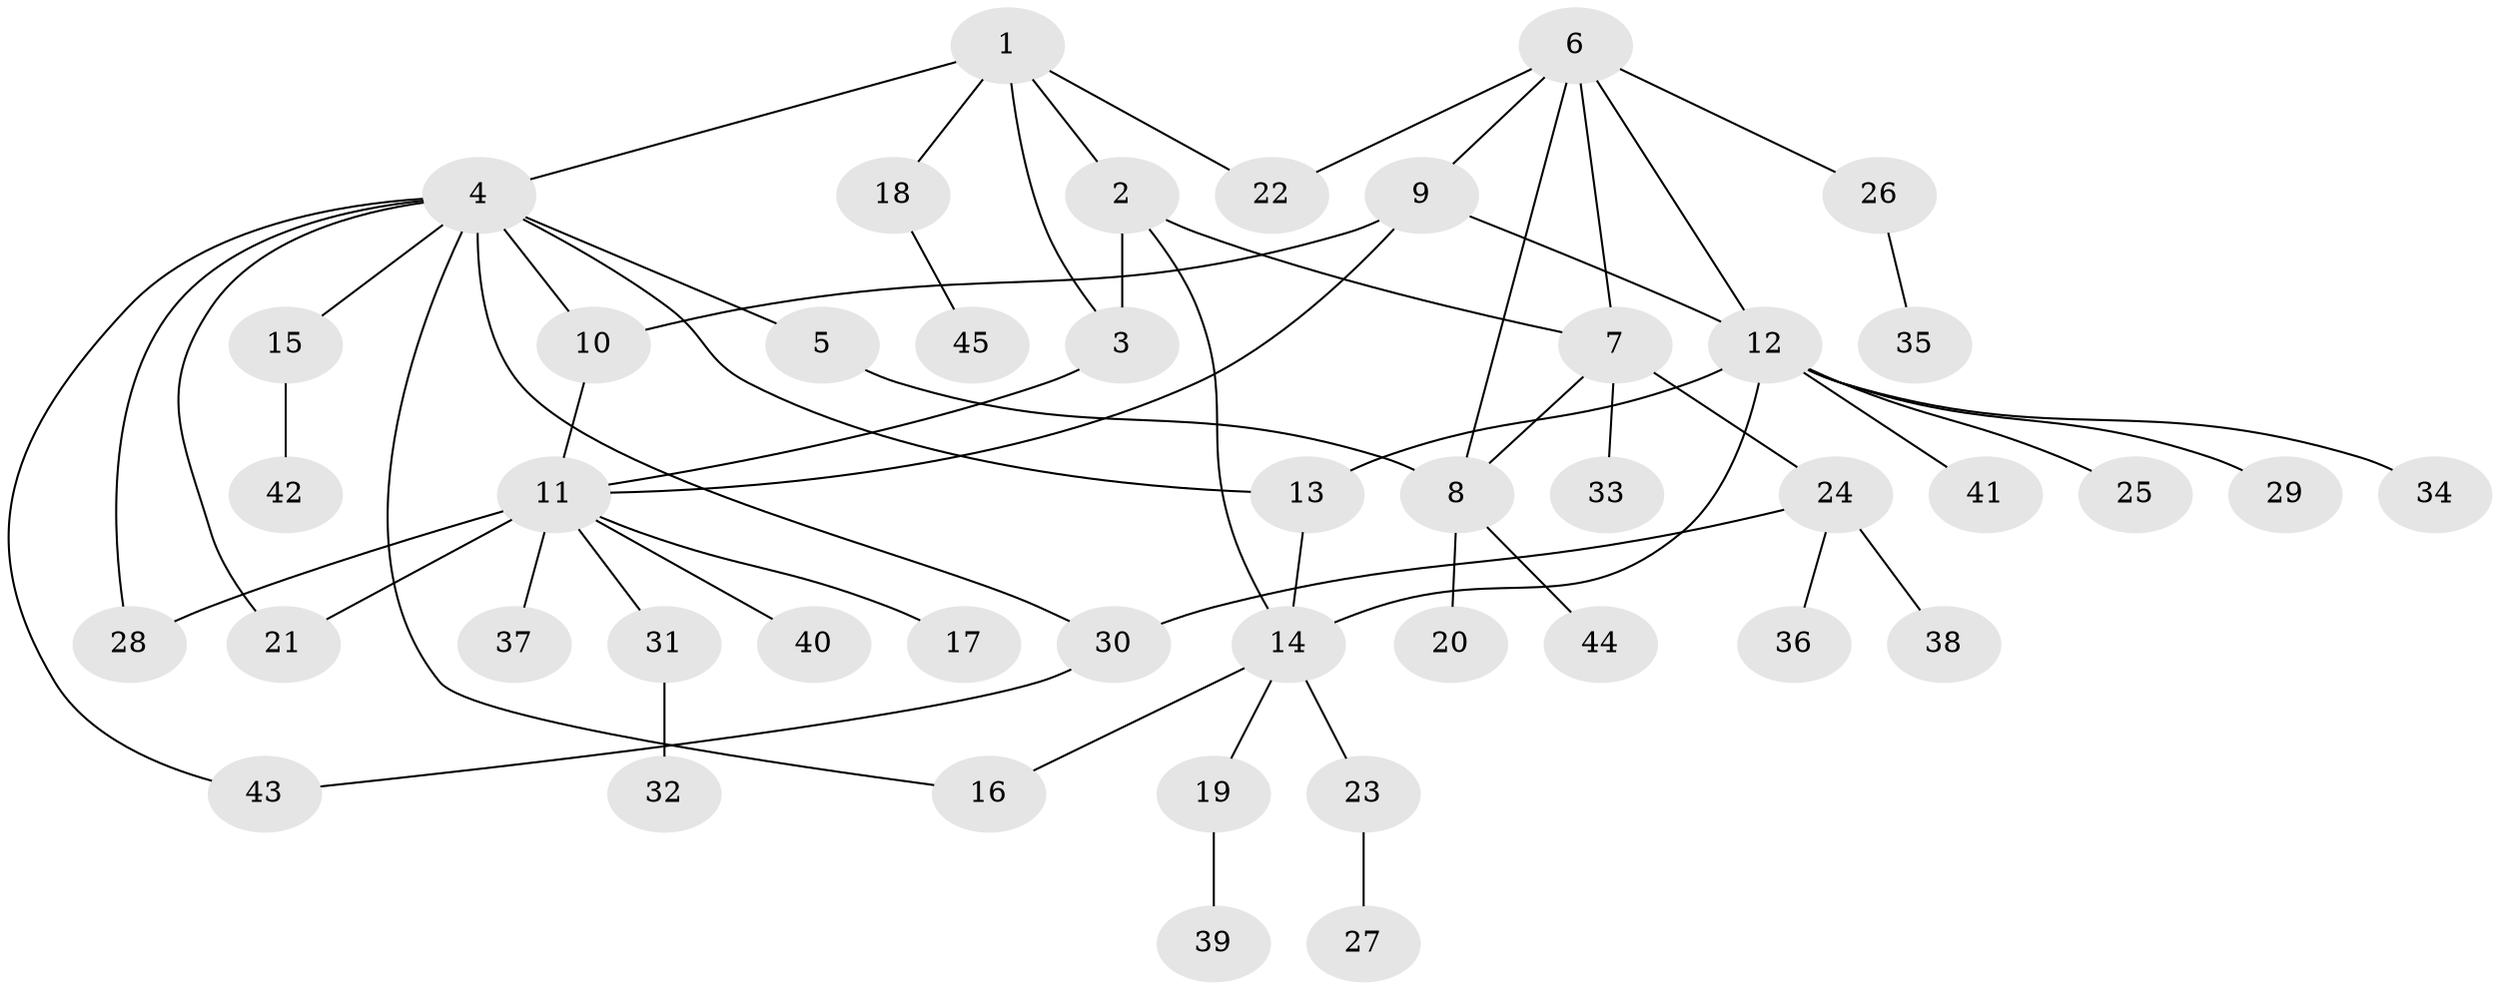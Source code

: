 // original degree distribution, {6: 0.0625, 4: 0.0625, 12: 0.015625, 3: 0.09375, 2: 0.171875, 5: 0.03125, 10: 0.015625, 8: 0.015625, 7: 0.015625, 1: 0.515625}
// Generated by graph-tools (version 1.1) at 2025/52/03/04/25 22:52:47]
// undirected, 45 vertices, 60 edges
graph export_dot {
  node [color=gray90,style=filled];
  1;
  2;
  3;
  4;
  5;
  6;
  7;
  8;
  9;
  10;
  11;
  12;
  13;
  14;
  15;
  16;
  17;
  18;
  19;
  20;
  21;
  22;
  23;
  24;
  25;
  26;
  27;
  28;
  29;
  30;
  31;
  32;
  33;
  34;
  35;
  36;
  37;
  38;
  39;
  40;
  41;
  42;
  43;
  44;
  45;
  1 -- 2 [weight=1.0];
  1 -- 3 [weight=1.0];
  1 -- 4 [weight=1.0];
  1 -- 18 [weight=1.0];
  1 -- 22 [weight=1.0];
  2 -- 3 [weight=1.0];
  2 -- 7 [weight=1.0];
  2 -- 14 [weight=1.0];
  3 -- 11 [weight=1.0];
  4 -- 5 [weight=2.0];
  4 -- 10 [weight=1.0];
  4 -- 13 [weight=1.0];
  4 -- 15 [weight=1.0];
  4 -- 16 [weight=1.0];
  4 -- 21 [weight=1.0];
  4 -- 28 [weight=1.0];
  4 -- 30 [weight=1.0];
  4 -- 43 [weight=1.0];
  5 -- 8 [weight=1.0];
  6 -- 7 [weight=1.0];
  6 -- 8 [weight=1.0];
  6 -- 9 [weight=1.0];
  6 -- 12 [weight=1.0];
  6 -- 22 [weight=1.0];
  6 -- 26 [weight=1.0];
  7 -- 8 [weight=1.0];
  7 -- 24 [weight=1.0];
  7 -- 33 [weight=1.0];
  8 -- 20 [weight=1.0];
  8 -- 44 [weight=1.0];
  9 -- 10 [weight=1.0];
  9 -- 11 [weight=1.0];
  9 -- 12 [weight=1.0];
  10 -- 11 [weight=1.0];
  11 -- 17 [weight=1.0];
  11 -- 21 [weight=1.0];
  11 -- 28 [weight=1.0];
  11 -- 31 [weight=1.0];
  11 -- 37 [weight=1.0];
  11 -- 40 [weight=1.0];
  12 -- 13 [weight=1.0];
  12 -- 14 [weight=1.0];
  12 -- 25 [weight=1.0];
  12 -- 29 [weight=1.0];
  12 -- 34 [weight=1.0];
  12 -- 41 [weight=1.0];
  13 -- 14 [weight=1.0];
  14 -- 16 [weight=1.0];
  14 -- 19 [weight=1.0];
  14 -- 23 [weight=1.0];
  15 -- 42 [weight=1.0];
  18 -- 45 [weight=1.0];
  19 -- 39 [weight=1.0];
  23 -- 27 [weight=1.0];
  24 -- 30 [weight=1.0];
  24 -- 36 [weight=1.0];
  24 -- 38 [weight=1.0];
  26 -- 35 [weight=1.0];
  30 -- 43 [weight=1.0];
  31 -- 32 [weight=1.0];
}
